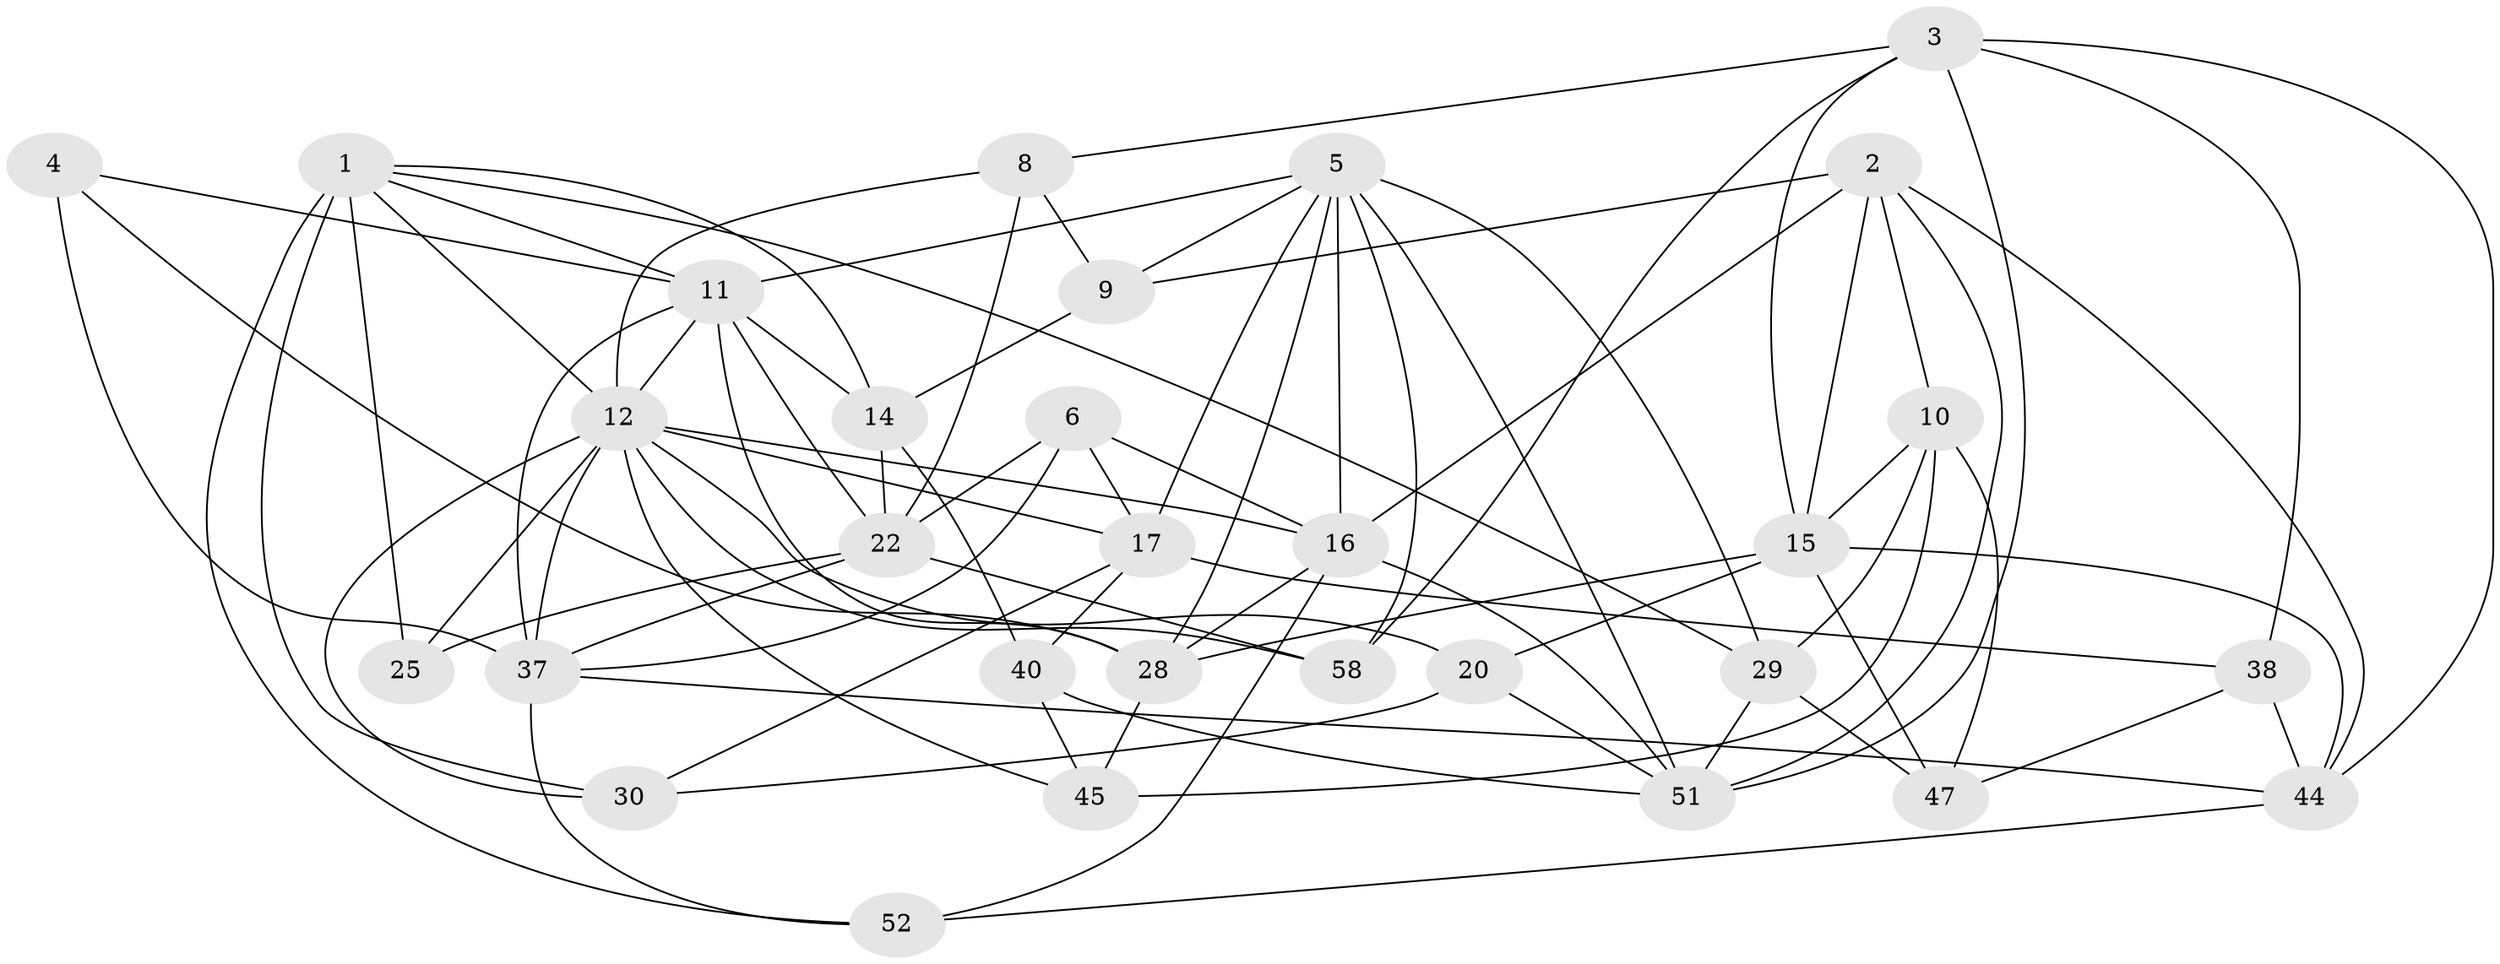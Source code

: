 // original degree distribution, {4: 1.0}
// Generated by graph-tools (version 1.1) at 2025/21/03/04/25 18:21:00]
// undirected, 30 vertices, 82 edges
graph export_dot {
graph [start="1"]
  node [color=gray90,style=filled];
  1 [super="+35+24"];
  2 [super="+39"];
  3 [super="+43"];
  4;
  5 [super="+19+7"];
  6;
  8;
  9;
  10 [super="+21"];
  11 [super="+13"];
  12 [super="+36+27+23"];
  14 [super="+55"];
  15 [super="+34+18"];
  16 [super="+41+56"];
  17 [super="+50"];
  20;
  22 [super="+26+57"];
  25;
  28 [super="+33"];
  29 [super="+32+42"];
  30;
  37 [super="+59+60"];
  38;
  40;
  44 [super="+46"];
  45;
  47 [super="+49"];
  51 [super="+61+53"];
  52;
  58;
  1 -- 25 [weight=2];
  1 -- 52;
  1 -- 30;
  1 -- 29;
  1 -- 14;
  1 -- 11;
  1 -- 12;
  2 -- 10;
  2 -- 16;
  2 -- 51;
  2 -- 9;
  2 -- 44;
  2 -- 15;
  3 -- 44;
  3 -- 58;
  3 -- 51;
  3 -- 8;
  3 -- 38;
  3 -- 15;
  4 -- 11;
  4 -- 37 [weight=2];
  4 -- 28;
  5 -- 9;
  5 -- 51;
  5 -- 16;
  5 -- 29;
  5 -- 28;
  5 -- 17;
  5 -- 58;
  5 -- 11;
  6 -- 22;
  6 -- 17;
  6 -- 16;
  6 -- 37;
  8 -- 22;
  8 -- 9;
  8 -- 12;
  9 -- 14;
  10 -- 45;
  10 -- 29;
  10 -- 15 [weight=2];
  10 -- 47;
  11 -- 22;
  11 -- 37;
  11 -- 28;
  11 -- 14;
  11 -- 12;
  12 -- 16 [weight=2];
  12 -- 30;
  12 -- 25;
  12 -- 58;
  12 -- 17;
  12 -- 20;
  12 -- 37;
  12 -- 45;
  14 -- 22 [weight=2];
  14 -- 40;
  15 -- 28;
  15 -- 20;
  15 -- 44;
  15 -- 47;
  16 -- 52;
  16 -- 51;
  16 -- 28;
  17 -- 38;
  17 -- 40;
  17 -- 30;
  20 -- 30;
  20 -- 51;
  22 -- 37;
  22 -- 58;
  22 -- 25;
  28 -- 45;
  29 -- 47 [weight=3];
  29 -- 51 [weight=2];
  37 -- 44;
  37 -- 52;
  38 -- 47;
  38 -- 44;
  40 -- 45;
  40 -- 51;
  44 -- 52;
}
